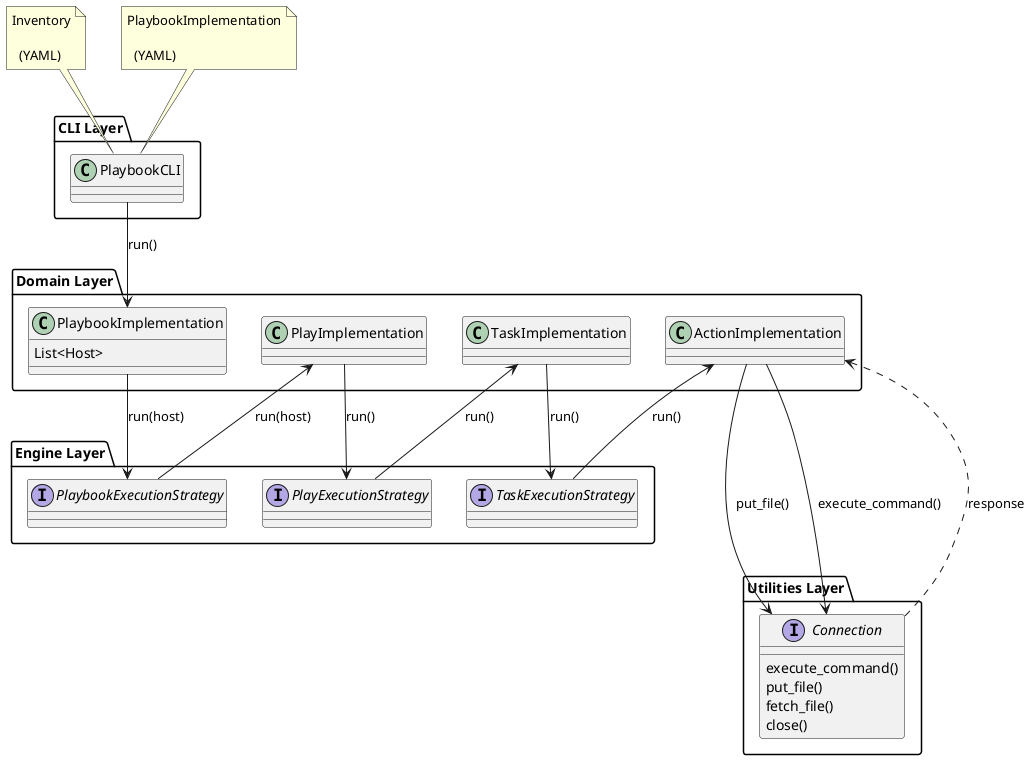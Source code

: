 @startuml


package "Utilities Layer" {

    interface Connection
    Connection : execute_command()
    Connection : put_file()
    Connection : fetch_file()
    Connection : close()
}

Package "CLI Layer" {
    class PlaybookCLI
}

note as n1
Inventory

  (YAML)
end note

n1..> PlaybookCLI

note as n2
PlaybookImplementation

  (YAML)
end note

n2..> PlaybookCLI


Package "Domain Layer" {

    class PlaybookImplementation
    PlaybookImplementation : List<Host>
'    PlaybookImplementation -> PlayImplementation : run(host)
    PlaybookCLI --> PlaybookImplementation : run()

    class PlayImplementation
'    PlayImplementation -> TaskImplementation : run()

    class TaskImplementation
'    TaskImplementation -> ActionImplementation : run()

    class ActionImplementation
'    ActionImplementation : run()
    ActionImplementation ---> Connection : put_file()
    ActionImplementation --> Connection : execute_command()
    ActionImplementation <.. Connection : response
}

Package "Engine Layer" {

    interface PlaybookExecutionStrategy
'    PlaybookExecutor : run()
        PlaybookImplementation --> PlaybookExecutionStrategy : run(host)
        PlaybookExecutionStrategy --> PlayImplementation : run(host)

    interface PlayExecutionStrategy
        PlayImplementation --> PlayExecutionStrategy : run()
        PlayExecutionStrategy --> TaskImplementation : run()
'        TaskQueueManager <.. TaskImplementation : result

'    class ConcurrencyStrategy
'    StrategyBase : run(PlayIterator, PlayContext)
'    StrategyBase -> WorkerProcess : run()
'    StrategyBase <. WorkerProcess : result

    interface TaskExecutionStrategy
        TaskImplementation --> TaskExecutionStrategy : run()
        TaskExecutionStrategy --> ActionImplementation : run()
'    TaskExecutor : host
'    TaskExecutor -> ActionBase : run()
'    TaskExecutor <.. ActionBase : data

}

@enduml
